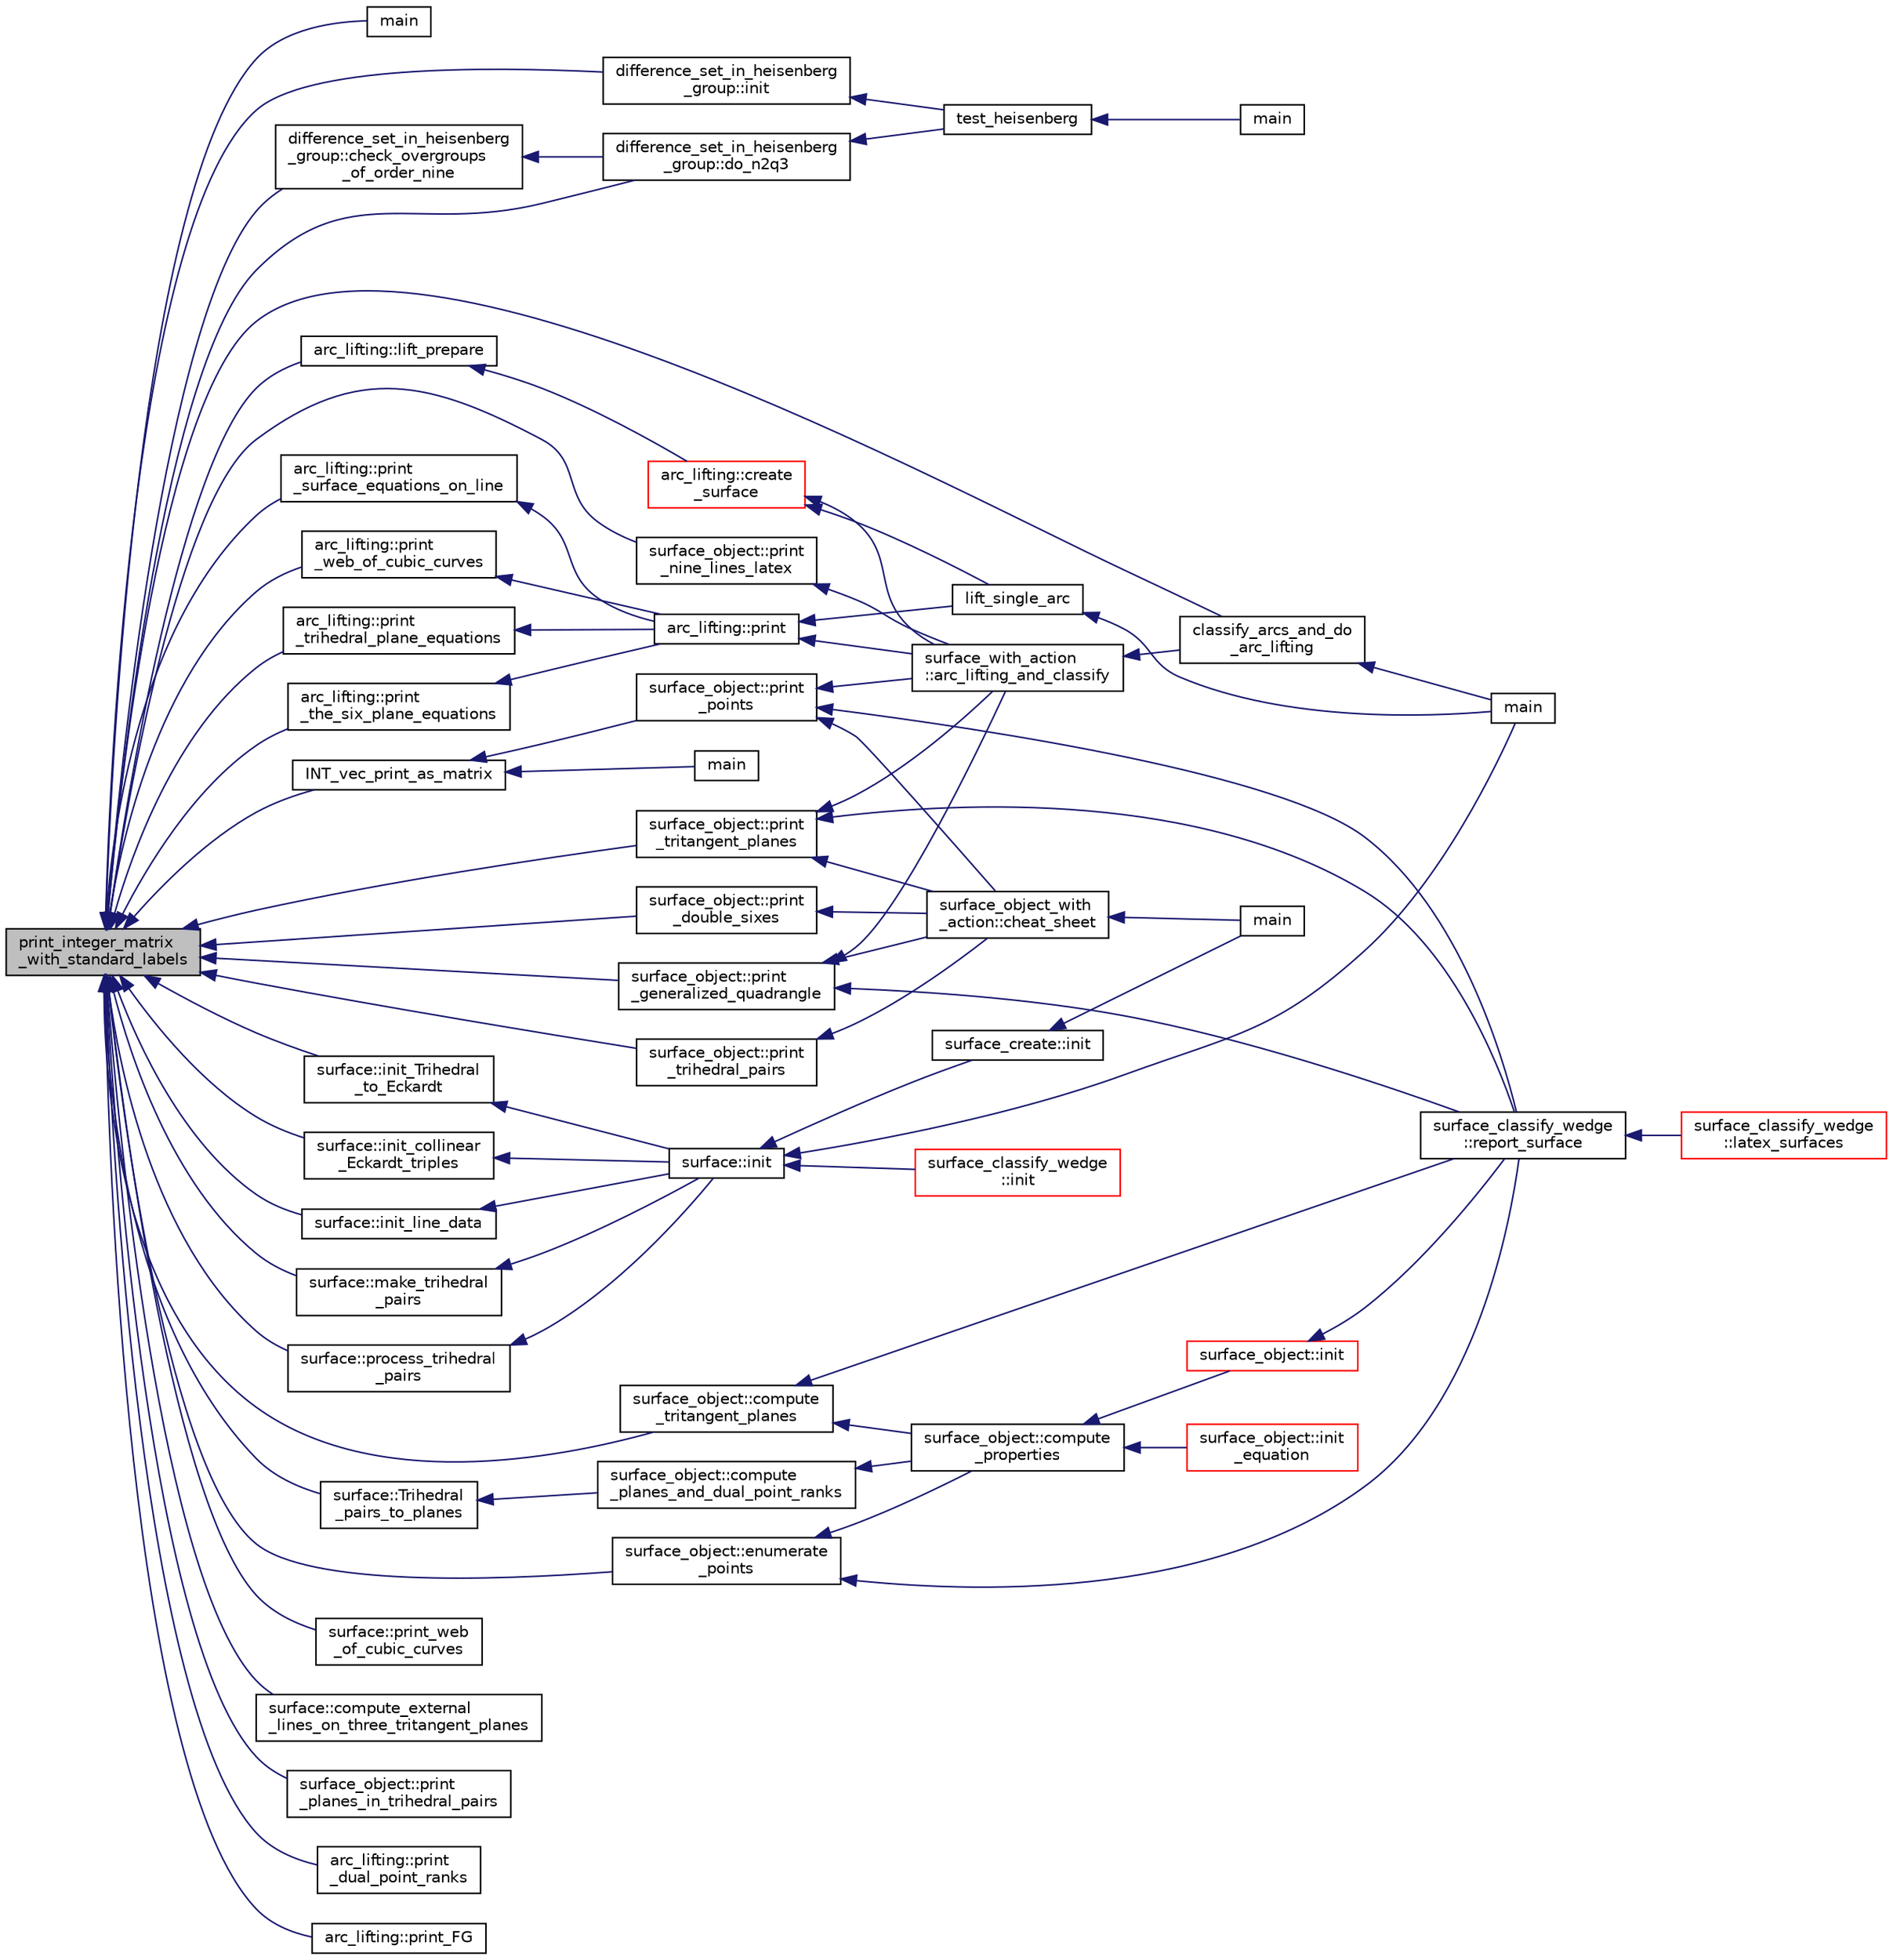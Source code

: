 digraph "print_integer_matrix_with_standard_labels"
{
  edge [fontname="Helvetica",fontsize="10",labelfontname="Helvetica",labelfontsize="10"];
  node [fontname="Helvetica",fontsize="10",shape=record];
  rankdir="LR";
  Node6458 [label="print_integer_matrix\l_with_standard_labels",height=0.2,width=0.4,color="black", fillcolor="grey75", style="filled", fontcolor="black"];
  Node6458 -> Node6459 [dir="back",color="midnightblue",fontsize="10",style="solid",fontname="Helvetica"];
  Node6459 [label="main",height=0.2,width=0.4,color="black", fillcolor="white", style="filled",URL="$dd/d36/test__arc_8_c.html#a3c04138a5bfe5d72780bb7e82a18e627"];
  Node6458 -> Node6460 [dir="back",color="midnightblue",fontsize="10",style="solid",fontname="Helvetica"];
  Node6460 [label="difference_set_in_heisenberg\l_group::init",height=0.2,width=0.4,color="black", fillcolor="white", style="filled",URL="$de/d8a/classdifference__set__in__heisenberg__group.html#ab44797f49aa0c8858e79cdb118c0bfd4"];
  Node6460 -> Node6461 [dir="back",color="midnightblue",fontsize="10",style="solid",fontname="Helvetica"];
  Node6461 [label="test_heisenberg",height=0.2,width=0.4,color="black", fillcolor="white", style="filled",URL="$d7/db9/tao_8_c.html#a87d0c5c3b1f228ddbc4f326d3b662c24"];
  Node6461 -> Node6462 [dir="back",color="midnightblue",fontsize="10",style="solid",fontname="Helvetica"];
  Node6462 [label="main",height=0.2,width=0.4,color="black", fillcolor="white", style="filled",URL="$d7/db9/tao_8_c.html#a3c04138a5bfe5d72780bb7e82a18e627"];
  Node6458 -> Node6463 [dir="back",color="midnightblue",fontsize="10",style="solid",fontname="Helvetica"];
  Node6463 [label="difference_set_in_heisenberg\l_group::do_n2q3",height=0.2,width=0.4,color="black", fillcolor="white", style="filled",URL="$de/d8a/classdifference__set__in__heisenberg__group.html#aca82ff116dd5d17cfbb311e809b6d023"];
  Node6463 -> Node6461 [dir="back",color="midnightblue",fontsize="10",style="solid",fontname="Helvetica"];
  Node6458 -> Node6464 [dir="back",color="midnightblue",fontsize="10",style="solid",fontname="Helvetica"];
  Node6464 [label="difference_set_in_heisenberg\l_group::check_overgroups\l_of_order_nine",height=0.2,width=0.4,color="black", fillcolor="white", style="filled",URL="$de/d8a/classdifference__set__in__heisenberg__group.html#af7075193cf272d5b63356e21ec1ab8a8"];
  Node6464 -> Node6463 [dir="back",color="midnightblue",fontsize="10",style="solid",fontname="Helvetica"];
  Node6458 -> Node6465 [dir="back",color="midnightblue",fontsize="10",style="solid",fontname="Helvetica"];
  Node6465 [label="classify_arcs_and_do\l_arc_lifting",height=0.2,width=0.4,color="black", fillcolor="white", style="filled",URL="$d6/dc3/arc__lifting__main_8_c.html#afdd7be16f16b8c71e9a72fe5f6a0b59c"];
  Node6465 -> Node6466 [dir="back",color="midnightblue",fontsize="10",style="solid",fontname="Helvetica"];
  Node6466 [label="main",height=0.2,width=0.4,color="black", fillcolor="white", style="filled",URL="$d6/dc3/arc__lifting__main_8_c.html#a217dbf8b442f20279ea00b898af96f52"];
  Node6458 -> Node6467 [dir="back",color="midnightblue",fontsize="10",style="solid",fontname="Helvetica"];
  Node6467 [label="surface::init_line_data",height=0.2,width=0.4,color="black", fillcolor="white", style="filled",URL="$d5/d88/classsurface.html#a2d9e24e666ca96960e7215f759e899de"];
  Node6467 -> Node6468 [dir="back",color="midnightblue",fontsize="10",style="solid",fontname="Helvetica"];
  Node6468 [label="surface::init",height=0.2,width=0.4,color="black", fillcolor="white", style="filled",URL="$d5/d88/classsurface.html#a90570b0ca6ab02988159f2c40cb27308"];
  Node6468 -> Node6466 [dir="back",color="midnightblue",fontsize="10",style="solid",fontname="Helvetica"];
  Node6468 -> Node6469 [dir="back",color="midnightblue",fontsize="10",style="solid",fontname="Helvetica"];
  Node6469 [label="surface_classify_wedge\l::init",height=0.2,width=0.4,color="red", fillcolor="white", style="filled",URL="$d7/d5c/classsurface__classify__wedge.html#a43302106663b307aa8274a5112a7010a"];
  Node6468 -> Node6471 [dir="back",color="midnightblue",fontsize="10",style="solid",fontname="Helvetica"];
  Node6471 [label="surface_create::init",height=0.2,width=0.4,color="black", fillcolor="white", style="filled",URL="$de/da4/classsurface__create.html#ab0db5c12825f778e3caf8aa4da02eb06"];
  Node6471 -> Node6472 [dir="back",color="midnightblue",fontsize="10",style="solid",fontname="Helvetica"];
  Node6472 [label="main",height=0.2,width=0.4,color="black", fillcolor="white", style="filled",URL="$d2/dfa/create__surface__main_8_c.html#a217dbf8b442f20279ea00b898af96f52"];
  Node6458 -> Node6473 [dir="back",color="midnightblue",fontsize="10",style="solid",fontname="Helvetica"];
  Node6473 [label="surface::make_trihedral\l_pairs",height=0.2,width=0.4,color="black", fillcolor="white", style="filled",URL="$d5/d88/classsurface.html#ad5643c9ea75032122ba52e24d1fc23c4"];
  Node6473 -> Node6468 [dir="back",color="midnightblue",fontsize="10",style="solid",fontname="Helvetica"];
  Node6458 -> Node6474 [dir="back",color="midnightblue",fontsize="10",style="solid",fontname="Helvetica"];
  Node6474 [label="surface::process_trihedral\l_pairs",height=0.2,width=0.4,color="black", fillcolor="white", style="filled",URL="$d5/d88/classsurface.html#a94cd90088cd556805d058d0a72c2f372"];
  Node6474 -> Node6468 [dir="back",color="midnightblue",fontsize="10",style="solid",fontname="Helvetica"];
  Node6458 -> Node6475 [dir="back",color="midnightblue",fontsize="10",style="solid",fontname="Helvetica"];
  Node6475 [label="surface::init_Trihedral\l_to_Eckardt",height=0.2,width=0.4,color="black", fillcolor="white", style="filled",URL="$d5/d88/classsurface.html#a1148e4fd151382344a4a7cc76f8197d4"];
  Node6475 -> Node6468 [dir="back",color="midnightblue",fontsize="10",style="solid",fontname="Helvetica"];
  Node6458 -> Node6476 [dir="back",color="midnightblue",fontsize="10",style="solid",fontname="Helvetica"];
  Node6476 [label="surface::init_collinear\l_Eckardt_triples",height=0.2,width=0.4,color="black", fillcolor="white", style="filled",URL="$d5/d88/classsurface.html#a7b53d7cad5ba4901e57cac31a364ac47"];
  Node6476 -> Node6468 [dir="back",color="midnightblue",fontsize="10",style="solid",fontname="Helvetica"];
  Node6458 -> Node6477 [dir="back",color="midnightblue",fontsize="10",style="solid",fontname="Helvetica"];
  Node6477 [label="surface::print_web\l_of_cubic_curves",height=0.2,width=0.4,color="black", fillcolor="white", style="filled",URL="$d5/d88/classsurface.html#ad10e58c699fb8e3bc9def13dbf9d44c8"];
  Node6458 -> Node6478 [dir="back",color="midnightblue",fontsize="10",style="solid",fontname="Helvetica"];
  Node6478 [label="surface::Trihedral\l_pairs_to_planes",height=0.2,width=0.4,color="black", fillcolor="white", style="filled",URL="$d5/d88/classsurface.html#a1bfa6633e9cabf8cba5acbaab05137c5"];
  Node6478 -> Node6479 [dir="back",color="midnightblue",fontsize="10",style="solid",fontname="Helvetica"];
  Node6479 [label="surface_object::compute\l_planes_and_dual_point_ranks",height=0.2,width=0.4,color="black", fillcolor="white", style="filled",URL="$df/df8/classsurface__object.html#a76f0933eada8322819007fb8670db6ee"];
  Node6479 -> Node6480 [dir="back",color="midnightblue",fontsize="10",style="solid",fontname="Helvetica"];
  Node6480 [label="surface_object::compute\l_properties",height=0.2,width=0.4,color="black", fillcolor="white", style="filled",URL="$df/df8/classsurface__object.html#ad6c02c3c1432f8adfe49932041ce1b20"];
  Node6480 -> Node6481 [dir="back",color="midnightblue",fontsize="10",style="solid",fontname="Helvetica"];
  Node6481 [label="surface_object::init\l_equation",height=0.2,width=0.4,color="red", fillcolor="white", style="filled",URL="$df/df8/classsurface__object.html#afd4f4d1accbf361897374bd18d571913"];
  Node6480 -> Node6484 [dir="back",color="midnightblue",fontsize="10",style="solid",fontname="Helvetica"];
  Node6484 [label="surface_object::init",height=0.2,width=0.4,color="red", fillcolor="white", style="filled",URL="$df/df8/classsurface__object.html#ae51d9ac0a3853bc07908ac48ffa6e0d2"];
  Node6484 -> Node6485 [dir="back",color="midnightblue",fontsize="10",style="solid",fontname="Helvetica"];
  Node6485 [label="surface_classify_wedge\l::report_surface",height=0.2,width=0.4,color="black", fillcolor="white", style="filled",URL="$d7/d5c/classsurface__classify__wedge.html#ad577d435c4726d0a35c10b2f8d4ed00c"];
  Node6485 -> Node6486 [dir="back",color="midnightblue",fontsize="10",style="solid",fontname="Helvetica"];
  Node6486 [label="surface_classify_wedge\l::latex_surfaces",height=0.2,width=0.4,color="red", fillcolor="white", style="filled",URL="$d7/d5c/classsurface__classify__wedge.html#a5698763ece48d6f0a605527ca62429c5"];
  Node6458 -> Node6488 [dir="back",color="midnightblue",fontsize="10",style="solid",fontname="Helvetica"];
  Node6488 [label="surface::compute_external\l_lines_on_three_tritangent_planes",height=0.2,width=0.4,color="black", fillcolor="white", style="filled",URL="$d5/d88/classsurface.html#ac7678771ed61c488809ea26825484bed"];
  Node6458 -> Node6489 [dir="back",color="midnightblue",fontsize="10",style="solid",fontname="Helvetica"];
  Node6489 [label="surface_object::enumerate\l_points",height=0.2,width=0.4,color="black", fillcolor="white", style="filled",URL="$df/df8/classsurface__object.html#a001a13b6ea34dbe559033af634203466"];
  Node6489 -> Node6480 [dir="back",color="midnightblue",fontsize="10",style="solid",fontname="Helvetica"];
  Node6489 -> Node6485 [dir="back",color="midnightblue",fontsize="10",style="solid",fontname="Helvetica"];
  Node6458 -> Node6490 [dir="back",color="midnightblue",fontsize="10",style="solid",fontname="Helvetica"];
  Node6490 [label="surface_object::compute\l_tritangent_planes",height=0.2,width=0.4,color="black", fillcolor="white", style="filled",URL="$df/df8/classsurface__object.html#ae6d924af993146400e0e484e41def0ab"];
  Node6490 -> Node6480 [dir="back",color="midnightblue",fontsize="10",style="solid",fontname="Helvetica"];
  Node6490 -> Node6485 [dir="back",color="midnightblue",fontsize="10",style="solid",fontname="Helvetica"];
  Node6458 -> Node6491 [dir="back",color="midnightblue",fontsize="10",style="solid",fontname="Helvetica"];
  Node6491 [label="surface_object::print\l_planes_in_trihedral_pairs",height=0.2,width=0.4,color="black", fillcolor="white", style="filled",URL="$df/df8/classsurface__object.html#a0ef70b8d17e3add2cd9e8b95d7e56a28"];
  Node6458 -> Node6492 [dir="back",color="midnightblue",fontsize="10",style="solid",fontname="Helvetica"];
  Node6492 [label="surface_object::print\l_tritangent_planes",height=0.2,width=0.4,color="black", fillcolor="white", style="filled",URL="$df/df8/classsurface__object.html#adc569e1b86bec1e9eb1b13e08ae47c0d"];
  Node6492 -> Node6485 [dir="back",color="midnightblue",fontsize="10",style="solid",fontname="Helvetica"];
  Node6492 -> Node6493 [dir="back",color="midnightblue",fontsize="10",style="solid",fontname="Helvetica"];
  Node6493 [label="surface_object_with\l_action::cheat_sheet",height=0.2,width=0.4,color="black", fillcolor="white", style="filled",URL="$db/d28/classsurface__object__with__action.html#a13371a6bb26f27759adcc0f7292b12d2"];
  Node6493 -> Node6472 [dir="back",color="midnightblue",fontsize="10",style="solid",fontname="Helvetica"];
  Node6492 -> Node6483 [dir="back",color="midnightblue",fontsize="10",style="solid",fontname="Helvetica"];
  Node6483 [label="surface_with_action\l::arc_lifting_and_classify",height=0.2,width=0.4,color="black", fillcolor="white", style="filled",URL="$d8/df9/classsurface__with__action.html#a62a3948f830c59e09ef94937650a07a4"];
  Node6483 -> Node6465 [dir="back",color="midnightblue",fontsize="10",style="solid",fontname="Helvetica"];
  Node6458 -> Node6494 [dir="back",color="midnightblue",fontsize="10",style="solid",fontname="Helvetica"];
  Node6494 [label="surface_object::print\l_generalized_quadrangle",height=0.2,width=0.4,color="black", fillcolor="white", style="filled",URL="$df/df8/classsurface__object.html#ac2ed7e410aa63f30610284e9584c1a13"];
  Node6494 -> Node6485 [dir="back",color="midnightblue",fontsize="10",style="solid",fontname="Helvetica"];
  Node6494 -> Node6493 [dir="back",color="midnightblue",fontsize="10",style="solid",fontname="Helvetica"];
  Node6494 -> Node6483 [dir="back",color="midnightblue",fontsize="10",style="solid",fontname="Helvetica"];
  Node6458 -> Node6495 [dir="back",color="midnightblue",fontsize="10",style="solid",fontname="Helvetica"];
  Node6495 [label="surface_object::print\l_double_sixes",height=0.2,width=0.4,color="black", fillcolor="white", style="filled",URL="$df/df8/classsurface__object.html#a96fc0de92fc676cd9ac857eb8dceba10"];
  Node6495 -> Node6493 [dir="back",color="midnightblue",fontsize="10",style="solid",fontname="Helvetica"];
  Node6458 -> Node6496 [dir="back",color="midnightblue",fontsize="10",style="solid",fontname="Helvetica"];
  Node6496 [label="surface_object::print\l_trihedral_pairs",height=0.2,width=0.4,color="black", fillcolor="white", style="filled",URL="$df/df8/classsurface__object.html#a5288bd5c7da32fc2a827c27f8e727486"];
  Node6496 -> Node6493 [dir="back",color="midnightblue",fontsize="10",style="solid",fontname="Helvetica"];
  Node6458 -> Node6497 [dir="back",color="midnightblue",fontsize="10",style="solid",fontname="Helvetica"];
  Node6497 [label="surface_object::print\l_nine_lines_latex",height=0.2,width=0.4,color="black", fillcolor="white", style="filled",URL="$df/df8/classsurface__object.html#ad1dea918afb2e6c9e19f575a851f776a"];
  Node6497 -> Node6483 [dir="back",color="midnightblue",fontsize="10",style="solid",fontname="Helvetica"];
  Node6458 -> Node6498 [dir="back",color="midnightblue",fontsize="10",style="solid",fontname="Helvetica"];
  Node6498 [label="INT_vec_print_as_matrix",height=0.2,width=0.4,color="black", fillcolor="white", style="filled",URL="$d4/d74/util_8_c.html#a72155bb8a3aef3942bf2cd40bf5f10a5"];
  Node6498 -> Node6499 [dir="back",color="midnightblue",fontsize="10",style="solid",fontname="Helvetica"];
  Node6499 [label="main",height=0.2,width=0.4,color="black", fillcolor="white", style="filled",URL="$d0/de6/projective__space__main_8_c.html#a3c04138a5bfe5d72780bb7e82a18e627"];
  Node6498 -> Node6500 [dir="back",color="midnightblue",fontsize="10",style="solid",fontname="Helvetica"];
  Node6500 [label="surface_object::print\l_points",height=0.2,width=0.4,color="black", fillcolor="white", style="filled",URL="$df/df8/classsurface__object.html#a80d7fdb3c014dcdad81ce942399f5770"];
  Node6500 -> Node6485 [dir="back",color="midnightblue",fontsize="10",style="solid",fontname="Helvetica"];
  Node6500 -> Node6493 [dir="back",color="midnightblue",fontsize="10",style="solid",fontname="Helvetica"];
  Node6500 -> Node6483 [dir="back",color="midnightblue",fontsize="10",style="solid",fontname="Helvetica"];
  Node6458 -> Node6501 [dir="back",color="midnightblue",fontsize="10",style="solid",fontname="Helvetica"];
  Node6501 [label="arc_lifting::lift_prepare",height=0.2,width=0.4,color="black", fillcolor="white", style="filled",URL="$dc/db7/classarc__lifting.html#a5faae15fa91aadc062307cafedd52286"];
  Node6501 -> Node6502 [dir="back",color="midnightblue",fontsize="10",style="solid",fontname="Helvetica"];
  Node6502 [label="arc_lifting::create\l_surface",height=0.2,width=0.4,color="red", fillcolor="white", style="filled",URL="$dc/db7/classarc__lifting.html#a2b1fd46281de9ff3fef00fc122d39b2b"];
  Node6502 -> Node6503 [dir="back",color="midnightblue",fontsize="10",style="solid",fontname="Helvetica"];
  Node6503 [label="lift_single_arc",height=0.2,width=0.4,color="black", fillcolor="white", style="filled",URL="$d6/dc3/arc__lifting__main_8_c.html#a0bdc148f70112959722a40cf9758d54b"];
  Node6503 -> Node6466 [dir="back",color="midnightblue",fontsize="10",style="solid",fontname="Helvetica"];
  Node6502 -> Node6483 [dir="back",color="midnightblue",fontsize="10",style="solid",fontname="Helvetica"];
  Node6458 -> Node6506 [dir="back",color="midnightblue",fontsize="10",style="solid",fontname="Helvetica"];
  Node6506 [label="arc_lifting::print\l_web_of_cubic_curves",height=0.2,width=0.4,color="black", fillcolor="white", style="filled",URL="$dc/db7/classarc__lifting.html#a7d973639906dbd9c40ffc8cc23e897dc"];
  Node6506 -> Node6507 [dir="back",color="midnightblue",fontsize="10",style="solid",fontname="Helvetica"];
  Node6507 [label="arc_lifting::print",height=0.2,width=0.4,color="black", fillcolor="white", style="filled",URL="$dc/db7/classarc__lifting.html#ae1609cb80720bc005f0fc3ea65150185"];
  Node6507 -> Node6503 [dir="back",color="midnightblue",fontsize="10",style="solid",fontname="Helvetica"];
  Node6507 -> Node6483 [dir="back",color="midnightblue",fontsize="10",style="solid",fontname="Helvetica"];
  Node6458 -> Node6508 [dir="back",color="midnightblue",fontsize="10",style="solid",fontname="Helvetica"];
  Node6508 [label="arc_lifting::print\l_trihedral_plane_equations",height=0.2,width=0.4,color="black", fillcolor="white", style="filled",URL="$dc/db7/classarc__lifting.html#a0891242257251ca92491d6b9192645c6"];
  Node6508 -> Node6507 [dir="back",color="midnightblue",fontsize="10",style="solid",fontname="Helvetica"];
  Node6458 -> Node6509 [dir="back",color="midnightblue",fontsize="10",style="solid",fontname="Helvetica"];
  Node6509 [label="arc_lifting::print\l_dual_point_ranks",height=0.2,width=0.4,color="black", fillcolor="white", style="filled",URL="$dc/db7/classarc__lifting.html#a0b36290ecb44ebdf12c4e6a4027ea8f0"];
  Node6458 -> Node6510 [dir="back",color="midnightblue",fontsize="10",style="solid",fontname="Helvetica"];
  Node6510 [label="arc_lifting::print_FG",height=0.2,width=0.4,color="black", fillcolor="white", style="filled",URL="$dc/db7/classarc__lifting.html#a1de75d5e301d903c419f99873be9b696"];
  Node6458 -> Node6511 [dir="back",color="midnightblue",fontsize="10",style="solid",fontname="Helvetica"];
  Node6511 [label="arc_lifting::print\l_the_six_plane_equations",height=0.2,width=0.4,color="black", fillcolor="white", style="filled",URL="$dc/db7/classarc__lifting.html#a4cf3fce778a27feb4072ec56d8fc32d0"];
  Node6511 -> Node6507 [dir="back",color="midnightblue",fontsize="10",style="solid",fontname="Helvetica"];
  Node6458 -> Node6512 [dir="back",color="midnightblue",fontsize="10",style="solid",fontname="Helvetica"];
  Node6512 [label="arc_lifting::print\l_surface_equations_on_line",height=0.2,width=0.4,color="black", fillcolor="white", style="filled",URL="$dc/db7/classarc__lifting.html#aba18024c35f7c17c3d0d113a85d82ada"];
  Node6512 -> Node6507 [dir="back",color="midnightblue",fontsize="10",style="solid",fontname="Helvetica"];
}

